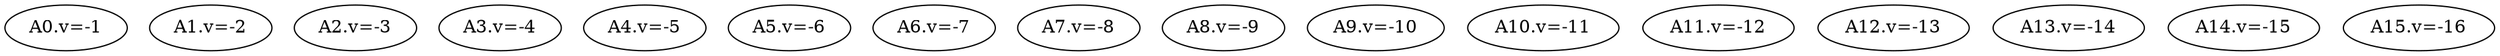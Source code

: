 digraph {
A0 [label="A0.v=-1"]
A1 [label="A1.v=-2"]
A2 [label="A2.v=-3"]
A3 [label="A3.v=-4"]
A4 [label="A4.v=-5"]
A5 [label="A5.v=-6"]
A6 [label="A6.v=-7"]
A7 [label="A7.v=-8"]
A8 [label="A8.v=-9"]
A9 [label="A9.v=-10"]
A10 [label="A10.v=-11"]
A11 [label="A11.v=-12"]
A12 [label="A12.v=-13"]
A13 [label="A13.v=-14"]
A14 [label="A14.v=-15"]
A15 [label="A15.v=-16"]
}
